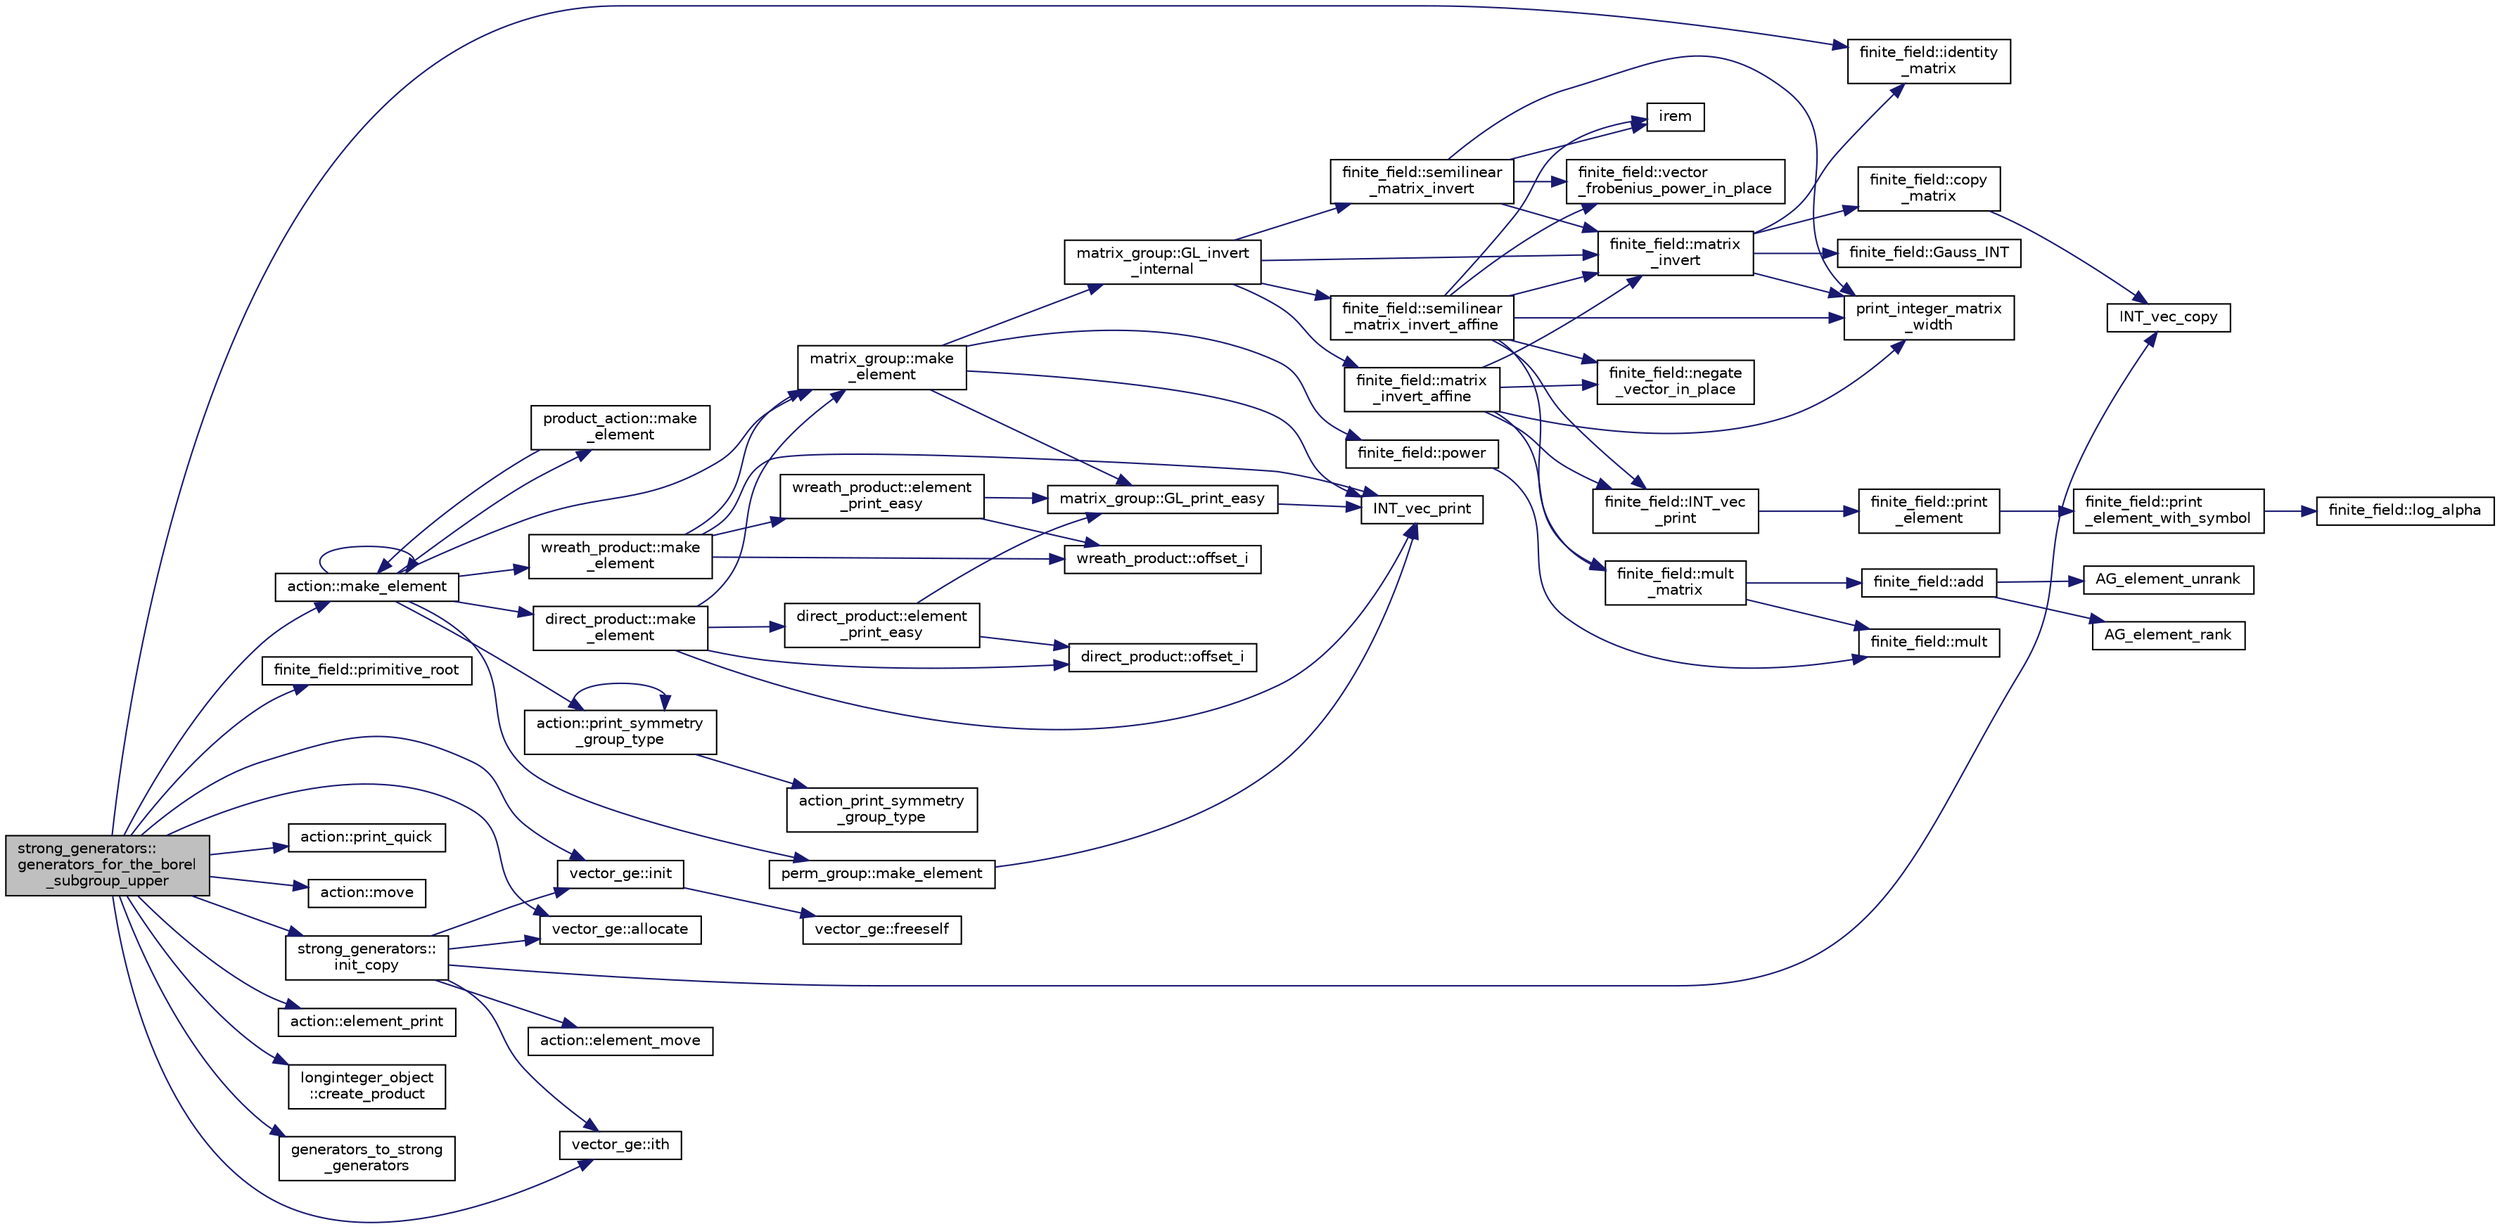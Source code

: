 digraph "strong_generators::generators_for_the_borel_subgroup_upper"
{
  edge [fontname="Helvetica",fontsize="10",labelfontname="Helvetica",labelfontsize="10"];
  node [fontname="Helvetica",fontsize="10",shape=record];
  rankdir="LR";
  Node1316 [label="strong_generators::\lgenerators_for_the_borel\l_subgroup_upper",height=0.2,width=0.4,color="black", fillcolor="grey75", style="filled", fontcolor="black"];
  Node1316 -> Node1317 [color="midnightblue",fontsize="10",style="solid",fontname="Helvetica"];
  Node1317 [label="vector_ge::init",height=0.2,width=0.4,color="black", fillcolor="white", style="filled",URL="$d4/d6e/classvector__ge.html#afe1d6befd1f1501e6be34afbaa9d30a8"];
  Node1317 -> Node1318 [color="midnightblue",fontsize="10",style="solid",fontname="Helvetica"];
  Node1318 [label="vector_ge::freeself",height=0.2,width=0.4,color="black", fillcolor="white", style="filled",URL="$d4/d6e/classvector__ge.html#aa002e4b715cc73a9b8b367d29700b452"];
  Node1316 -> Node1319 [color="midnightblue",fontsize="10",style="solid",fontname="Helvetica"];
  Node1319 [label="vector_ge::allocate",height=0.2,width=0.4,color="black", fillcolor="white", style="filled",URL="$d4/d6e/classvector__ge.html#a35b062a9201b30f0a87bf87702d243ae"];
  Node1316 -> Node1320 [color="midnightblue",fontsize="10",style="solid",fontname="Helvetica"];
  Node1320 [label="finite_field::primitive_root",height=0.2,width=0.4,color="black", fillcolor="white", style="filled",URL="$df/d5a/classfinite__field.html#a3ba0fb241fc4114b1e710f8a1f9c43f1"];
  Node1316 -> Node1321 [color="midnightblue",fontsize="10",style="solid",fontname="Helvetica"];
  Node1321 [label="finite_field::identity\l_matrix",height=0.2,width=0.4,color="black", fillcolor="white", style="filled",URL="$df/d5a/classfinite__field.html#a4688997f80b8721560bccec986c23413"];
  Node1316 -> Node1322 [color="midnightblue",fontsize="10",style="solid",fontname="Helvetica"];
  Node1322 [label="action::make_element",height=0.2,width=0.4,color="black", fillcolor="white", style="filled",URL="$d2/d86/classaction.html#a920fa2a27583fb60bae10e7b282cdd1d"];
  Node1322 -> Node1323 [color="midnightblue",fontsize="10",style="solid",fontname="Helvetica"];
  Node1323 [label="product_action::make\l_element",height=0.2,width=0.4,color="black", fillcolor="white", style="filled",URL="$d8/d74/classproduct__action.html#a1d16f9f3a4be7b3ed6ce0825612a3cd8"];
  Node1323 -> Node1322 [color="midnightblue",fontsize="10",style="solid",fontname="Helvetica"];
  Node1322 -> Node1322 [color="midnightblue",fontsize="10",style="solid",fontname="Helvetica"];
  Node1322 -> Node1324 [color="midnightblue",fontsize="10",style="solid",fontname="Helvetica"];
  Node1324 [label="matrix_group::make\l_element",height=0.2,width=0.4,color="black", fillcolor="white", style="filled",URL="$d3/ded/classmatrix__group.html#adf67c0031ec58afbbc545e65a1cf6845"];
  Node1324 -> Node1325 [color="midnightblue",fontsize="10",style="solid",fontname="Helvetica"];
  Node1325 [label="INT_vec_print",height=0.2,width=0.4,color="black", fillcolor="white", style="filled",URL="$df/dbf/sajeeb_8_c.html#a79a5901af0b47dd0d694109543c027fe"];
  Node1324 -> Node1326 [color="midnightblue",fontsize="10",style="solid",fontname="Helvetica"];
  Node1326 [label="finite_field::power",height=0.2,width=0.4,color="black", fillcolor="white", style="filled",URL="$df/d5a/classfinite__field.html#a0437871b8f775f0b2d589188d9ad7e61"];
  Node1326 -> Node1327 [color="midnightblue",fontsize="10",style="solid",fontname="Helvetica"];
  Node1327 [label="finite_field::mult",height=0.2,width=0.4,color="black", fillcolor="white", style="filled",URL="$df/d5a/classfinite__field.html#a24fb5917aa6d4d656fd855b7f44a13b0"];
  Node1324 -> Node1328 [color="midnightblue",fontsize="10",style="solid",fontname="Helvetica"];
  Node1328 [label="matrix_group::GL_invert\l_internal",height=0.2,width=0.4,color="black", fillcolor="white", style="filled",URL="$d3/ded/classmatrix__group.html#ab2b9f8046dee535722e07a92ec3ab0b6"];
  Node1328 -> Node1329 [color="midnightblue",fontsize="10",style="solid",fontname="Helvetica"];
  Node1329 [label="finite_field::semilinear\l_matrix_invert",height=0.2,width=0.4,color="black", fillcolor="white", style="filled",URL="$df/d5a/classfinite__field.html#a940fec6a9c31b10eed2e8d37c5472d93"];
  Node1329 -> Node1330 [color="midnightblue",fontsize="10",style="solid",fontname="Helvetica"];
  Node1330 [label="print_integer_matrix\l_width",height=0.2,width=0.4,color="black", fillcolor="white", style="filled",URL="$d5/db4/io__and__os_8h.html#aa78f3e73fc2179251bd15adbcc31573f"];
  Node1329 -> Node1331 [color="midnightblue",fontsize="10",style="solid",fontname="Helvetica"];
  Node1331 [label="finite_field::matrix\l_invert",height=0.2,width=0.4,color="black", fillcolor="white", style="filled",URL="$df/d5a/classfinite__field.html#a4c017c0edc20fefef3da0db4ef4248f7"];
  Node1331 -> Node1330 [color="midnightblue",fontsize="10",style="solid",fontname="Helvetica"];
  Node1331 -> Node1332 [color="midnightblue",fontsize="10",style="solid",fontname="Helvetica"];
  Node1332 [label="finite_field::copy\l_matrix",height=0.2,width=0.4,color="black", fillcolor="white", style="filled",URL="$df/d5a/classfinite__field.html#a2bfe6d4feabc4f27d253c7702ef9b8cb"];
  Node1332 -> Node1333 [color="midnightblue",fontsize="10",style="solid",fontname="Helvetica"];
  Node1333 [label="INT_vec_copy",height=0.2,width=0.4,color="black", fillcolor="white", style="filled",URL="$df/dbf/sajeeb_8_c.html#ac2d875e27e009af6ec04d17254d11075"];
  Node1331 -> Node1321 [color="midnightblue",fontsize="10",style="solid",fontname="Helvetica"];
  Node1331 -> Node1334 [color="midnightblue",fontsize="10",style="solid",fontname="Helvetica"];
  Node1334 [label="finite_field::Gauss_INT",height=0.2,width=0.4,color="black", fillcolor="white", style="filled",URL="$df/d5a/classfinite__field.html#adb676d2e80341b53751326e3a58beb11"];
  Node1329 -> Node1335 [color="midnightblue",fontsize="10",style="solid",fontname="Helvetica"];
  Node1335 [label="finite_field::vector\l_frobenius_power_in_place",height=0.2,width=0.4,color="black", fillcolor="white", style="filled",URL="$df/d5a/classfinite__field.html#ab56074024300775d943c7943d845df91"];
  Node1329 -> Node1336 [color="midnightblue",fontsize="10",style="solid",fontname="Helvetica"];
  Node1336 [label="irem",height=0.2,width=0.4,color="black", fillcolor="white", style="filled",URL="$de/dc5/algebra__and__number__theory_8h.html#ae753505dbf1e3a9adaaf2f0893dd8c6c"];
  Node1328 -> Node1331 [color="midnightblue",fontsize="10",style="solid",fontname="Helvetica"];
  Node1328 -> Node1337 [color="midnightblue",fontsize="10",style="solid",fontname="Helvetica"];
  Node1337 [label="finite_field::semilinear\l_matrix_invert_affine",height=0.2,width=0.4,color="black", fillcolor="white", style="filled",URL="$df/d5a/classfinite__field.html#a23db70e745bf22d230da684440e1fc59"];
  Node1337 -> Node1330 [color="midnightblue",fontsize="10",style="solid",fontname="Helvetica"];
  Node1337 -> Node1338 [color="midnightblue",fontsize="10",style="solid",fontname="Helvetica"];
  Node1338 [label="finite_field::INT_vec\l_print",height=0.2,width=0.4,color="black", fillcolor="white", style="filled",URL="$df/d5a/classfinite__field.html#a9c33a61dedc197e37b014b6f8dc07f06"];
  Node1338 -> Node1339 [color="midnightblue",fontsize="10",style="solid",fontname="Helvetica"];
  Node1339 [label="finite_field::print\l_element",height=0.2,width=0.4,color="black", fillcolor="white", style="filled",URL="$df/d5a/classfinite__field.html#ab7d1f59c043d7696b8b47c92d0fedad5"];
  Node1339 -> Node1340 [color="midnightblue",fontsize="10",style="solid",fontname="Helvetica"];
  Node1340 [label="finite_field::print\l_element_with_symbol",height=0.2,width=0.4,color="black", fillcolor="white", style="filled",URL="$df/d5a/classfinite__field.html#aa0180c961aa4a0a8934cb4dc82e38a4d"];
  Node1340 -> Node1341 [color="midnightblue",fontsize="10",style="solid",fontname="Helvetica"];
  Node1341 [label="finite_field::log_alpha",height=0.2,width=0.4,color="black", fillcolor="white", style="filled",URL="$df/d5a/classfinite__field.html#a446a83ae0d281ddf44215626f0097305"];
  Node1337 -> Node1331 [color="midnightblue",fontsize="10",style="solid",fontname="Helvetica"];
  Node1337 -> Node1336 [color="midnightblue",fontsize="10",style="solid",fontname="Helvetica"];
  Node1337 -> Node1335 [color="midnightblue",fontsize="10",style="solid",fontname="Helvetica"];
  Node1337 -> Node1342 [color="midnightblue",fontsize="10",style="solid",fontname="Helvetica"];
  Node1342 [label="finite_field::mult\l_matrix",height=0.2,width=0.4,color="black", fillcolor="white", style="filled",URL="$df/d5a/classfinite__field.html#a48517f15dfd7b21c37e0975855f1ada2"];
  Node1342 -> Node1343 [color="midnightblue",fontsize="10",style="solid",fontname="Helvetica"];
  Node1343 [label="finite_field::add",height=0.2,width=0.4,color="black", fillcolor="white", style="filled",URL="$df/d5a/classfinite__field.html#a8f12328a27500f3c7be0c849ebbc9d14"];
  Node1343 -> Node1344 [color="midnightblue",fontsize="10",style="solid",fontname="Helvetica"];
  Node1344 [label="AG_element_unrank",height=0.2,width=0.4,color="black", fillcolor="white", style="filled",URL="$d4/d67/geometry_8h.html#a4a33b86c87b2879b97cfa1327abe2885"];
  Node1343 -> Node1345 [color="midnightblue",fontsize="10",style="solid",fontname="Helvetica"];
  Node1345 [label="AG_element_rank",height=0.2,width=0.4,color="black", fillcolor="white", style="filled",URL="$d4/d67/geometry_8h.html#ab2ac908d07dd8038fd996e26bdc75c17"];
  Node1342 -> Node1327 [color="midnightblue",fontsize="10",style="solid",fontname="Helvetica"];
  Node1337 -> Node1346 [color="midnightblue",fontsize="10",style="solid",fontname="Helvetica"];
  Node1346 [label="finite_field::negate\l_vector_in_place",height=0.2,width=0.4,color="black", fillcolor="white", style="filled",URL="$df/d5a/classfinite__field.html#ad6a305338cfff6d22353ac03c5cd5e03"];
  Node1328 -> Node1347 [color="midnightblue",fontsize="10",style="solid",fontname="Helvetica"];
  Node1347 [label="finite_field::matrix\l_invert_affine",height=0.2,width=0.4,color="black", fillcolor="white", style="filled",URL="$df/d5a/classfinite__field.html#a716c202ca9fcee1911e330f4a5bdba38"];
  Node1347 -> Node1330 [color="midnightblue",fontsize="10",style="solid",fontname="Helvetica"];
  Node1347 -> Node1338 [color="midnightblue",fontsize="10",style="solid",fontname="Helvetica"];
  Node1347 -> Node1331 [color="midnightblue",fontsize="10",style="solid",fontname="Helvetica"];
  Node1347 -> Node1342 [color="midnightblue",fontsize="10",style="solid",fontname="Helvetica"];
  Node1347 -> Node1346 [color="midnightblue",fontsize="10",style="solid",fontname="Helvetica"];
  Node1324 -> Node1348 [color="midnightblue",fontsize="10",style="solid",fontname="Helvetica"];
  Node1348 [label="matrix_group::GL_print_easy",height=0.2,width=0.4,color="black", fillcolor="white", style="filled",URL="$d3/ded/classmatrix__group.html#a3e6f5c276210e8132523150fad82c57e"];
  Node1348 -> Node1325 [color="midnightblue",fontsize="10",style="solid",fontname="Helvetica"];
  Node1322 -> Node1349 [color="midnightblue",fontsize="10",style="solid",fontname="Helvetica"];
  Node1349 [label="wreath_product::make\l_element",height=0.2,width=0.4,color="black", fillcolor="white", style="filled",URL="$d8/dfa/classwreath__product.html#ac47838a579877034b1d2b4cd897625c1"];
  Node1349 -> Node1325 [color="midnightblue",fontsize="10",style="solid",fontname="Helvetica"];
  Node1349 -> Node1324 [color="midnightblue",fontsize="10",style="solid",fontname="Helvetica"];
  Node1349 -> Node1350 [color="midnightblue",fontsize="10",style="solid",fontname="Helvetica"];
  Node1350 [label="wreath_product::offset_i",height=0.2,width=0.4,color="black", fillcolor="white", style="filled",URL="$d8/dfa/classwreath__product.html#a081d6eed767bdd84bc74e555815641c6"];
  Node1349 -> Node1351 [color="midnightblue",fontsize="10",style="solid",fontname="Helvetica"];
  Node1351 [label="wreath_product::element\l_print_easy",height=0.2,width=0.4,color="black", fillcolor="white", style="filled",URL="$d8/dfa/classwreath__product.html#aa1e82da5d4c019c0756b8ebf417ee9dc"];
  Node1351 -> Node1348 [color="midnightblue",fontsize="10",style="solid",fontname="Helvetica"];
  Node1351 -> Node1350 [color="midnightblue",fontsize="10",style="solid",fontname="Helvetica"];
  Node1322 -> Node1352 [color="midnightblue",fontsize="10",style="solid",fontname="Helvetica"];
  Node1352 [label="direct_product::make\l_element",height=0.2,width=0.4,color="black", fillcolor="white", style="filled",URL="$dc/daf/classdirect__product.html#a776efa4be66f9b0481d1f012a14c9dde"];
  Node1352 -> Node1325 [color="midnightblue",fontsize="10",style="solid",fontname="Helvetica"];
  Node1352 -> Node1324 [color="midnightblue",fontsize="10",style="solid",fontname="Helvetica"];
  Node1352 -> Node1353 [color="midnightblue",fontsize="10",style="solid",fontname="Helvetica"];
  Node1353 [label="direct_product::offset_i",height=0.2,width=0.4,color="black", fillcolor="white", style="filled",URL="$dc/daf/classdirect__product.html#a2ec3643bd7223e53c00451d1fe832f20"];
  Node1352 -> Node1354 [color="midnightblue",fontsize="10",style="solid",fontname="Helvetica"];
  Node1354 [label="direct_product::element\l_print_easy",height=0.2,width=0.4,color="black", fillcolor="white", style="filled",URL="$dc/daf/classdirect__product.html#a532daead19e5c7977ce9928dafab79ac"];
  Node1354 -> Node1348 [color="midnightblue",fontsize="10",style="solid",fontname="Helvetica"];
  Node1354 -> Node1353 [color="midnightblue",fontsize="10",style="solid",fontname="Helvetica"];
  Node1322 -> Node1355 [color="midnightblue",fontsize="10",style="solid",fontname="Helvetica"];
  Node1355 [label="perm_group::make_element",height=0.2,width=0.4,color="black", fillcolor="white", style="filled",URL="$df/d0a/classperm__group.html#a52c1c9e55966809c1e30aad80df87774"];
  Node1355 -> Node1325 [color="midnightblue",fontsize="10",style="solid",fontname="Helvetica"];
  Node1322 -> Node1356 [color="midnightblue",fontsize="10",style="solid",fontname="Helvetica"];
  Node1356 [label="action::print_symmetry\l_group_type",height=0.2,width=0.4,color="black", fillcolor="white", style="filled",URL="$d2/d86/classaction.html#aed811766c7e64fe2c853df8b0b67aa6e"];
  Node1356 -> Node1357 [color="midnightblue",fontsize="10",style="solid",fontname="Helvetica"];
  Node1357 [label="action_print_symmetry\l_group_type",height=0.2,width=0.4,color="black", fillcolor="white", style="filled",URL="$d5/d90/action__global_8_c.html#a03666b9440c4962148eba7905b9f843c"];
  Node1356 -> Node1356 [color="midnightblue",fontsize="10",style="solid",fontname="Helvetica"];
  Node1316 -> Node1358 [color="midnightblue",fontsize="10",style="solid",fontname="Helvetica"];
  Node1358 [label="action::print_quick",height=0.2,width=0.4,color="black", fillcolor="white", style="filled",URL="$d2/d86/classaction.html#ac38aba22570e8a6ae919e4179a6785e2"];
  Node1316 -> Node1359 [color="midnightblue",fontsize="10",style="solid",fontname="Helvetica"];
  Node1359 [label="action::move",height=0.2,width=0.4,color="black", fillcolor="white", style="filled",URL="$d2/d86/classaction.html#ab857fef69d8687a7926a9e4a00dd77ee"];
  Node1316 -> Node1360 [color="midnightblue",fontsize="10",style="solid",fontname="Helvetica"];
  Node1360 [label="vector_ge::ith",height=0.2,width=0.4,color="black", fillcolor="white", style="filled",URL="$d4/d6e/classvector__ge.html#a1ff002e8b746a9beb119d57dcd4a15ff"];
  Node1316 -> Node1361 [color="midnightblue",fontsize="10",style="solid",fontname="Helvetica"];
  Node1361 [label="action::element_print",height=0.2,width=0.4,color="black", fillcolor="white", style="filled",URL="$d2/d86/classaction.html#ae38c3ef3c1125213733d63c6fc3c40cd"];
  Node1316 -> Node1362 [color="midnightblue",fontsize="10",style="solid",fontname="Helvetica"];
  Node1362 [label="longinteger_object\l::create_product",height=0.2,width=0.4,color="black", fillcolor="white", style="filled",URL="$dd/d7e/classlonginteger__object.html#ab12fbea622c1d89bc753e34b89797da3"];
  Node1316 -> Node1363 [color="midnightblue",fontsize="10",style="solid",fontname="Helvetica"];
  Node1363 [label="generators_to_strong\l_generators",height=0.2,width=0.4,color="black", fillcolor="white", style="filled",URL="$d5/d90/action__global_8_c.html#aaa17f24fdab7065fbb11a06c513a4562"];
  Node1316 -> Node1364 [color="midnightblue",fontsize="10",style="solid",fontname="Helvetica"];
  Node1364 [label="strong_generators::\linit_copy",height=0.2,width=0.4,color="black", fillcolor="white", style="filled",URL="$dc/d09/classstrong__generators.html#a52fade445eb96d43f47e1772b1b1219e"];
  Node1364 -> Node1333 [color="midnightblue",fontsize="10",style="solid",fontname="Helvetica"];
  Node1364 -> Node1317 [color="midnightblue",fontsize="10",style="solid",fontname="Helvetica"];
  Node1364 -> Node1319 [color="midnightblue",fontsize="10",style="solid",fontname="Helvetica"];
  Node1364 -> Node1365 [color="midnightblue",fontsize="10",style="solid",fontname="Helvetica"];
  Node1365 [label="action::element_move",height=0.2,width=0.4,color="black", fillcolor="white", style="filled",URL="$d2/d86/classaction.html#a550947491bbb534d3d7951f50198a874"];
  Node1364 -> Node1360 [color="midnightblue",fontsize="10",style="solid",fontname="Helvetica"];
}
